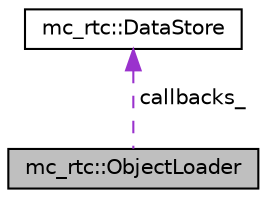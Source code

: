 digraph "mc_rtc::ObjectLoader"
{
 // INTERACTIVE_SVG=YES
 // LATEX_PDF_SIZE
  edge [fontname="Helvetica",fontsize="10",labelfontname="Helvetica",labelfontsize="10"];
  node [fontname="Helvetica",fontsize="10",shape=record];
  Node1 [label="mc_rtc::ObjectLoader",height=0.2,width=0.4,color="black", fillcolor="grey75", style="filled", fontcolor="black",tooltip="ltdl wrapper for factory-like classes"];
  Node2 -> Node1 [dir="back",color="darkorchid3",fontsize="10",style="dashed",label=" callbacks_" ,fontname="Helvetica"];
  Node2 [label="mc_rtc::DataStore",height=0.2,width=0.4,color="black", fillcolor="white", style="filled",URL="$structmc__rtc_1_1DataStore.html",tooltip="Generic data store."];
}
